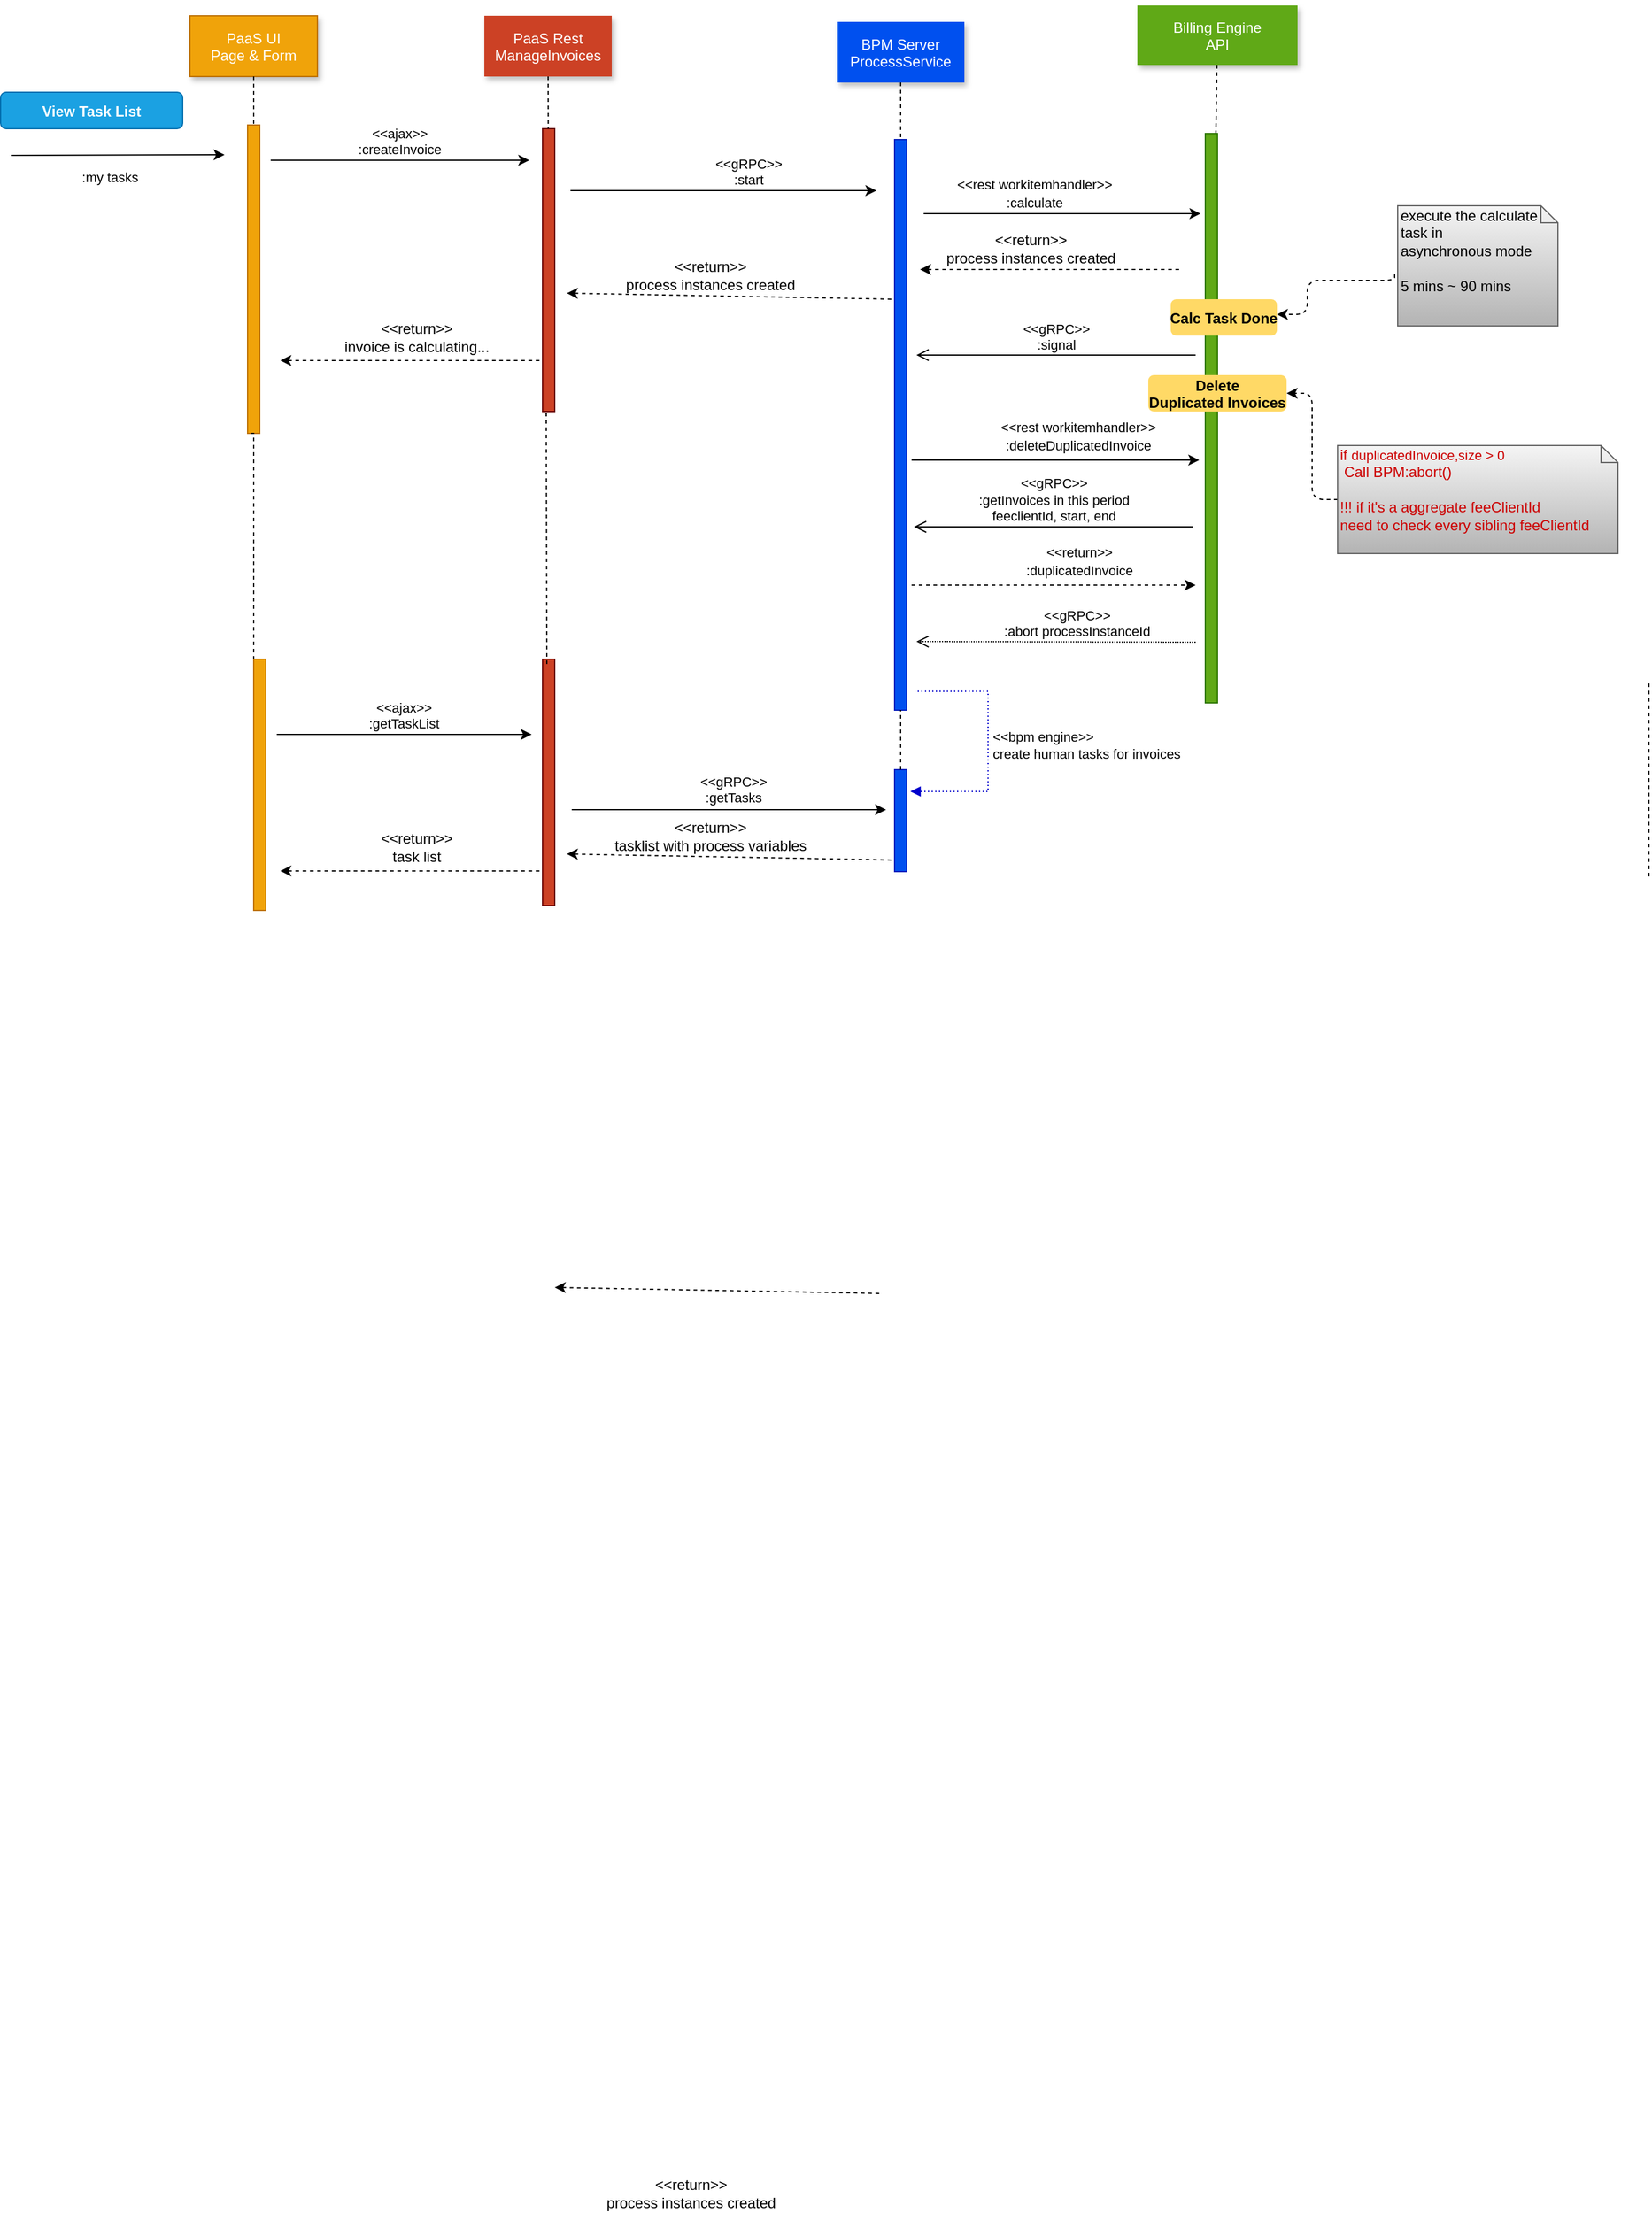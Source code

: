 <mxfile pages="1" version="11.2.1" type="github"><diagram name="Page-1" id="9361dd3d-8414-5efd-6122-117bd74ce7a7"><mxGraphModel dx="1822" dy="775" grid="0" gridSize="10" guides="1" tooltips="1" connect="1" arrows="1" fold="1" page="0" pageScale="1.5" pageWidth="826" pageHeight="1169" background="none" math="0" shadow="0"><root><mxCell id="0"/><mxCell id="1" parent="0"/><mxCell id="81" value="" style="edgeStyle=elbowEdgeStyle;elbow=horizontal;endArrow=none;dashed=1" parent="1" edge="1"><mxGeometry x="1460" y="437.894" width="100" height="100" as="geometry"><mxPoint x="1354.5" y="610" as="sourcePoint"/><mxPoint x="1354.5" y="770" as="targetPoint"/></mxGeometry></mxCell><mxCell id="2" value="" style="fillColor=#f0a30a;strokeColor=#BD7000;fontColor=#ffffff;" parent="1" vertex="1"><mxGeometry x="200" y="150" width="10" height="254" as="geometry"/></mxCell><mxCell id="4" value="PaaS UI&#10;Page &amp; Form" style="shadow=1;fillColor=#f0a30a;strokeColor=#BD7000;fontColor=#ffffff;" parent="1" vertex="1"><mxGeometry x="152.5" y="60" width="105" height="50" as="geometry"/></mxCell><mxCell id="6" value="" style="fillColor=#CC4125;strokeColor=#660000" parent="1" vertex="1"><mxGeometry x="443" y="153" width="10" height="233" as="geometry"/></mxCell><mxCell id="7" value="PaaS Rest&#10;ManageInvoices" style="shadow=1;fillColor=#CC4125;strokeColor=none;fontColor=#FFFFFF;" parent="1" vertex="1"><mxGeometry x="395" y="60" width="105" height="50" as="geometry"/></mxCell><mxCell id="8" value="" style="edgeStyle=none;endArrow=none;dashed=1" parent="1" source="7" target="6" edge="1"><mxGeometry x="272.335" y="165" width="100" height="100" as="geometry"><mxPoint x="347.259" y="110" as="sourcePoint"/><mxPoint x="347.576" y="165" as="targetPoint"/></mxGeometry></mxCell><mxCell id="9" value="&lt;&lt;ajax&gt;&gt;&#10;:createInvoice" style="edgeStyle=none;verticalLabelPosition=top;verticalAlign=bottom;" parent="1" edge="1"><mxGeometry x="220" y="92" width="100" height="100" as="geometry"><mxPoint x="219" y="179" as="sourcePoint"/><mxPoint x="432" y="179" as="targetPoint"/></mxGeometry></mxCell><mxCell id="12" value="" style="edgeStyle=none;verticalLabelPosition=top;verticalAlign=bottom;labelPosition=left;align=right;endArrow=none;startArrow=classic;dashed=1;" parent="1" edge="1"><mxGeometry x="114" y="110.259" width="100" height="100" as="geometry"><mxPoint x="463" y="288.5" as="sourcePoint"/><mxPoint x="733" y="293.5" as="targetPoint"/><Array as="points"/></mxGeometry></mxCell><mxCell id="tGJTucES7N9YkF1bvA4Q-117" value="&amp;lt;&amp;lt;return&amp;gt;&amp;gt;&lt;br&gt;process instances created" style="text;html=1;resizable=0;points=[];align=center;verticalAlign=middle;labelBackgroundColor=#ffffff;" parent="12" vertex="1" connectable="0"><mxGeometry relative="1" as="geometry"><mxPoint x="-17" y="-17" as="offset"/></mxGeometry></mxCell><mxCell id="tGJTucES7N9YkF1bvA4Q-99" style="edgeStyle=orthogonalEdgeStyle;rounded=0;orthogonalLoop=1;jettySize=auto;html=1;" parent="1" edge="1"><mxGeometry relative="1" as="geometry"><mxPoint x="757" y="223" as="sourcePoint"/><mxPoint x="985" y="223" as="targetPoint"/><Array as="points"><mxPoint x="954" y="223"/><mxPoint x="954" y="223"/></Array></mxGeometry></mxCell><mxCell id="tGJTucES7N9YkF1bvA4Q-103" value="&lt;span style=&quot;font-size: 11px&quot;&gt;&amp;lt;&amp;lt;rest workitemhandler&amp;gt;&amp;gt;&lt;/span&gt;&lt;br style=&quot;padding: 0px ; margin: 0px ; font-size: 11px&quot;&gt;&lt;span style=&quot;font-size: 11px&quot;&gt;:calculate&lt;/span&gt;" style="text;html=1;resizable=0;points=[];align=center;verticalAlign=middle;labelBackgroundColor=#ffffff;" parent="tGJTucES7N9YkF1bvA4Q-99" vertex="1" connectable="0"><mxGeometry x="0.211" y="2" relative="1" as="geometry"><mxPoint x="-47.5" y="-15" as="offset"/></mxGeometry></mxCell><mxCell id="21" value="" style="fillColor=#0050ef;strokeColor=#001DBC;fontColor=#ffffff;" parent="1" vertex="1"><mxGeometry x="733" y="162" width="10" height="470" as="geometry"/></mxCell><mxCell id="22" value="BPM Server&#10;ProcessService" style="shadow=1;fillColor=#0050EF;strokeColor=none;fontColor=#FFFFFF;" parent="1" vertex="1"><mxGeometry x="685.5" y="65" width="105" height="50" as="geometry"/></mxCell><mxCell id="23" value="" style="edgeStyle=none;endArrow=none;dashed=1" parent="1" source="22" target="21" edge="1"><mxGeometry x="614.488" y="175.0" width="100" height="100" as="geometry"><mxPoint x="674.653" y="110" as="sourcePoint"/><mxPoint x="674.653" y="260" as="targetPoint"/></mxGeometry></mxCell><mxCell id="24" value="Billing Engine&#10;API" style="shadow=1;fillColor=#60A917;strokeColor=none;fontColor=#FFFFFF;" parent="1" vertex="1"><mxGeometry x="933" y="51.5" width="132" height="49" as="geometry"/></mxCell><mxCell id="25" value="" style="edgeStyle=none;endArrow=none;dashed=1" parent="1" source="24" target="26" edge="1"><mxGeometry x="727.335" y="165" width="100" height="100" as="geometry"><mxPoint x="802.259" y="110" as="sourcePoint"/><mxPoint x="802.576" y="165" as="targetPoint"/></mxGeometry></mxCell><mxCell id="26" value="" style="fillColor=#60a917;strokeColor=#2D7600;fontColor=#ffffff;" parent="1" vertex="1"><mxGeometry x="989" y="157" width="10" height="469" as="geometry"/></mxCell><mxCell id="27" value="&lt;&lt;gRPC&gt;&gt;&#10;:start" style="edgeStyle=elbowEdgeStyle;elbow=vertical;verticalLabelPosition=top;verticalAlign=bottom;" parent="1" edge="1"><mxGeometry width="100" height="100" as="geometry"><mxPoint x="466" y="204" as="sourcePoint"/><mxPoint x="718" y="204" as="targetPoint"/><Array as="points"><mxPoint x="578" y="204"/><mxPoint x="613" y="212"/><mxPoint x="645" y="299"/><mxPoint x="590" y="270"/></Array><mxPoint x="21" as="offset"/></mxGeometry></mxCell><mxCell id="33" value="" style="edgeStyle=elbowEdgeStyle;elbow=horizontal;endArrow=none;dashed=1" parent="1" source="4" target="2" edge="1"><mxGeometry x="230.0" y="310" width="100" height="100" as="geometry"><mxPoint x="230.0" y="410" as="sourcePoint"/><mxPoint x="330" y="310" as="targetPoint"/></mxGeometry></mxCell><mxCell id="tGJTucES7N9YkF1bvA4Q-108" style="edgeStyle=orthogonalEdgeStyle;rounded=1;orthogonalLoop=1;jettySize=auto;html=1;dashed=1;exitX=-0.019;exitY=0.571;exitDx=0;exitDy=0;exitPerimeter=0;entryX=1;entryY=0.417;entryDx=0;entryDy=0;entryPerimeter=0;" parent="1" source="tGJTucES7N9YkF1bvA4Q-104" target="tGJTucES7N9YkF1bvA4Q-109" edge="1"><mxGeometry relative="1" as="geometry"><mxPoint x="1056" y="312" as="targetPoint"/><Array as="points"><mxPoint x="1145" y="278"/><mxPoint x="1073" y="278"/><mxPoint x="1073" y="306"/></Array></mxGeometry></mxCell><mxCell id="tGJTucES7N9YkF1bvA4Q-104" value="execute the calculate task in asynchronous&amp;nbsp;mode&lt;br&gt;&lt;br&gt;5 mins ~ 90 mins" style="shape=note;whiteSpace=wrap;html=1;size=14;verticalAlign=top;align=left;spacingTop=-6;gradientColor=#b3b3b3;fillColor=#f5f5f5;strokeColor=#666666;" parent="1" vertex="1"><mxGeometry x="1147.5" y="216.5" width="132" height="99" as="geometry"/></mxCell><mxCell id="tGJTucES7N9YkF1bvA4Q-109" value="Calc Task Done" style="rounded=1;fontStyle=1;fillColor=#FFD966;strokeColor=none" parent="1" vertex="1"><mxGeometry x="960.5" y="293.5" width="87.5" height="30" as="geometry"/></mxCell><mxCell id="tGJTucES7N9YkF1bvA4Q-113" value="&amp;lt;&amp;lt;gRPC&amp;gt;&amp;gt;&lt;br&gt;:signal" style="html=1;verticalAlign=bottom;endArrow=open;endSize=8;" parent="1" edge="1"><mxGeometry relative="1" as="geometry"><mxPoint x="981" y="339.5" as="sourcePoint"/><mxPoint x="751" y="339.5" as="targetPoint"/></mxGeometry></mxCell><mxCell id="tGJTucES7N9YkF1bvA4Q-114" style="edgeStyle=orthogonalEdgeStyle;rounded=0;orthogonalLoop=1;jettySize=auto;html=1;" parent="1" edge="1"><mxGeometry relative="1" as="geometry"><mxPoint x="754" y="426" as="sourcePoint"/><mxPoint x="984" y="426" as="targetPoint"/><Array as="points"><mxPoint x="747" y="426"/></Array></mxGeometry></mxCell><mxCell id="tGJTucES7N9YkF1bvA4Q-116" value="&lt;span style=&quot;font-size: 11px&quot;&gt;&amp;lt;&amp;lt;rest workitemhandler&amp;gt;&amp;gt;&lt;/span&gt;&lt;br style=&quot;padding: 0px ; margin: 0px ; font-size: 11px&quot;&gt;&lt;span style=&quot;font-size: 11px&quot;&gt;:deleteDuplicatedInvoice&lt;/span&gt;" style="text;html=1;resizable=0;points=[];align=center;verticalAlign=middle;labelBackgroundColor=#ffffff;" parent="tGJTucES7N9YkF1bvA4Q-114" vertex="1" connectable="0"><mxGeometry x="0.119" relative="1" as="geometry"><mxPoint x="7" y="-20" as="offset"/></mxGeometry></mxCell><mxCell id="tGJTucES7N9YkF1bvA4Q-118" value="" style="edgeStyle=none;verticalLabelPosition=top;verticalAlign=bottom;labelPosition=left;align=right;endArrow=none;startArrow=classic;dashed=1;" parent="1" edge="1"><mxGeometry x="127" y="157.759" width="100" height="100" as="geometry"><mxPoint x="227" y="344" as="sourcePoint"/><mxPoint x="443" y="344" as="targetPoint"/><Array as="points"><mxPoint x="327" y="344"/><mxPoint x="347" y="344"/><mxPoint x="402" y="344"/></Array></mxGeometry></mxCell><mxCell id="tGJTucES7N9YkF1bvA4Q-120" value="&amp;lt;&amp;lt;return&amp;gt;&amp;gt;&lt;br&gt;invoice is calculating..." style="text;html=1;resizable=0;points=[];align=center;verticalAlign=middle;labelBackgroundColor=#ffffff;" parent="tGJTucES7N9YkF1bvA4Q-118" vertex="1" connectable="0"><mxGeometry relative="1" as="geometry"><mxPoint x="3.5" y="-19.5" as="offset"/></mxGeometry></mxCell><mxCell id="tGJTucES7N9YkF1bvA4Q-121" value="" style="html=1;points=[];perimeter=orthogonalPerimeter;fillColor=#0050ef;strokeColor=#001DBC;fontColor=#ffffff;" parent="1" vertex="1"><mxGeometry x="733" y="681" width="10" height="84" as="geometry"/></mxCell><mxCell id="tGJTucES7N9YkF1bvA4Q-122" value="&amp;lt;&amp;lt;bpm engine&amp;gt;&amp;gt;&lt;br&gt;create human tasks for invoices" style="edgeStyle=orthogonalEdgeStyle;html=1;align=left;spacingLeft=2;endArrow=block;rounded=0;dashed=1;dashPattern=1 2;strokeColor=#0000CC;" parent="1" edge="1"><mxGeometry relative="1" as="geometry"><mxPoint x="752" y="616.5" as="sourcePoint"/><Array as="points"><mxPoint x="810" y="617"/><mxPoint x="810" y="699"/></Array><mxPoint x="746" y="699" as="targetPoint"/></mxGeometry></mxCell><mxCell id="tGJTucES7N9YkF1bvA4Q-125" value="" style="edgeStyle=none;endArrow=none;dashed=1;entryX=0.5;entryY=1;entryDx=0;entryDy=0;" parent="1" source="tGJTucES7N9YkF1bvA4Q-121" target="21" edge="1"><mxGeometry x="624.488" y="185.0" width="100" height="100" as="geometry"><mxPoint x="738" y="679" as="sourcePoint"/><mxPoint x="743" y="623" as="targetPoint"/></mxGeometry></mxCell><mxCell id="tGJTucES7N9YkF1bvA4Q-126" value="" style="fillColor=#f0a30a;strokeColor=#BD7000;fontColor=#ffffff;" parent="1" vertex="1"><mxGeometry x="205" y="590" width="10" height="207" as="geometry"/></mxCell><mxCell id="tGJTucES7N9YkF1bvA4Q-127" value="&amp;lt;&amp;lt;gRPC&amp;gt;&amp;gt;&lt;br&gt;:getInvoices in this period&lt;br&gt;feeclientId, start, end" style="html=1;verticalAlign=bottom;endArrow=open;endSize=8;rounded=1;" parent="1" edge="1"><mxGeometry relative="1" as="geometry"><mxPoint x="979" y="481" as="sourcePoint"/><mxPoint x="749" y="481" as="targetPoint"/></mxGeometry></mxCell><mxCell id="tGJTucES7N9YkF1bvA4Q-128" style="edgeStyle=orthogonalEdgeStyle;rounded=0;orthogonalLoop=1;jettySize=auto;html=1;dashed=1;" parent="1" edge="1"><mxGeometry relative="1" as="geometry"><mxPoint x="747" y="529" as="sourcePoint"/><mxPoint x="981" y="529" as="targetPoint"/><Array as="points"><mxPoint x="747" y="529"/></Array></mxGeometry></mxCell><mxCell id="tGJTucES7N9YkF1bvA4Q-129" value="&lt;span style=&quot;font-size: 11px&quot;&gt;&amp;lt;&amp;lt;return&amp;gt;&amp;gt;&lt;/span&gt;&lt;br style=&quot;padding: 0px ; margin: 0px ; font-size: 11px&quot;&gt;&lt;span style=&quot;font-size: 11px&quot;&gt;:duplicatedInvoice&lt;/span&gt;" style="text;html=1;resizable=0;points=[];align=center;verticalAlign=middle;labelBackgroundColor=#ffffff;" parent="tGJTucES7N9YkF1bvA4Q-128" vertex="1" connectable="0"><mxGeometry x="0.119" relative="1" as="geometry"><mxPoint x="7" y="-20" as="offset"/></mxGeometry></mxCell><mxCell id="tGJTucES7N9YkF1bvA4Q-150" style="edgeStyle=orthogonalEdgeStyle;rounded=1;orthogonalLoop=1;jettySize=auto;html=1;entryX=1;entryY=0.5;entryDx=0;entryDy=0;dashed=1;fontColor=#CC0000;" parent="1" source="tGJTucES7N9YkF1bvA4Q-130" target="tGJTucES7N9YkF1bvA4Q-143" edge="1"><mxGeometry relative="1" as="geometry"/></mxCell><mxCell id="tGJTucES7N9YkF1bvA4Q-130" value="if&amp;nbsp;&lt;span style=&quot;font-size: 11px ; text-align: center ; white-space: nowrap&quot;&gt;duplicatedInvoice,size &amp;gt; 0&lt;/span&gt;&lt;br&gt;&amp;nbsp;Call BPM:abort()&lt;br&gt;&lt;br&gt;!!! if it's a aggregate feeClientId&lt;br&gt;need to check every sibling feeClientId&lt;br&gt;&amp;nbsp;" style="shape=note;whiteSpace=wrap;html=1;size=14;verticalAlign=top;align=left;spacingTop=-6;gradientColor=#b3b3b3;fillColor=#f5f5f5;strokeColor=#666666;fontColor=#CC0000;" parent="1" vertex="1"><mxGeometry x="1098" y="414" width="231" height="89" as="geometry"/></mxCell><mxCell id="tGJTucES7N9YkF1bvA4Q-132" value="&amp;lt;&amp;lt;gRPC&amp;gt;&amp;gt;&lt;br&gt;:abort processInstanceId" style="html=1;verticalAlign=bottom;endArrow=open;endSize=8;rounded=1;dashed=1;dashPattern=1 1;" parent="1" edge="1"><mxGeometry x="-0.146" relative="1" as="geometry"><mxPoint x="981" y="576" as="sourcePoint"/><mxPoint x="751" y="575.5" as="targetPoint"/><mxPoint as="offset"/></mxGeometry></mxCell><mxCell id="tGJTucES7N9YkF1bvA4Q-133" value=":my tasks" style="edgeStyle=none;verticalLabelPosition=top;verticalAlign=bottom;labelPosition=left;align=right" parent="1" edge="1"><mxGeometry x="-19" y="25" width="100" height="100" as="geometry"><mxPoint x="5" y="175" as="sourcePoint"/><mxPoint x="181" y="174.5" as="targetPoint"/><Array as="points"/><mxPoint x="19" y="27" as="offset"/></mxGeometry></mxCell><mxCell id="tGJTucES7N9YkF1bvA4Q-134" value="" style="edgeStyle=elbowEdgeStyle;elbow=horizontal;endArrow=none;dashed=1;exitX=0.25;exitY=1;exitDx=0;exitDy=0;rounded=0;" parent="1" source="2" target="tGJTucES7N9YkF1bvA4Q-126" edge="1"><mxGeometry x="240.0" y="320" width="100" height="100" as="geometry"><mxPoint x="178" y="554" as="sourcePoint"/><mxPoint x="215" y="892" as="targetPoint"/><Array as="points"><mxPoint x="205" y="620"/></Array></mxGeometry></mxCell><mxCell id="tGJTucES7N9YkF1bvA4Q-137" value="&lt;&lt;ajax&gt;&gt;&#10;:getTaskList" style="edgeStyle=none;verticalLabelPosition=top;verticalAlign=bottom;" parent="1" edge="1"><mxGeometry x="222" y="562" width="100" height="100" as="geometry"><mxPoint x="224" y="652" as="sourcePoint"/><mxPoint x="434" y="652" as="targetPoint"/></mxGeometry></mxCell><mxCell id="tGJTucES7N9YkF1bvA4Q-138" value="&lt;&lt;gRPC&gt;&gt;&#10;:getTasks" style="edgeStyle=elbowEdgeStyle;elbow=vertical;verticalLabelPosition=top;verticalAlign=bottom;" parent="1" edge="1"><mxGeometry x="5" y="415" width="100" height="100" as="geometry"><mxPoint x="467" y="714" as="sourcePoint"/><mxPoint x="726" y="714" as="targetPoint"/><Array as="points"><mxPoint x="650" y="714"/><mxPoint x="595" y="685"/></Array><mxPoint x="4" y="-1" as="offset"/></mxGeometry></mxCell><mxCell id="tGJTucES7N9YkF1bvA4Q-139" value="" style="edgeStyle=none;verticalLabelPosition=top;verticalAlign=bottom;labelPosition=left;align=right;endArrow=none;startArrow=classic;dashed=1;" parent="1" edge="1"><mxGeometry x="104" y="929.259" width="100" height="100" as="geometry"><mxPoint x="453" y="1107.5" as="sourcePoint"/><mxPoint x="723" y="1112.5" as="targetPoint"/></mxGeometry></mxCell><mxCell id="tGJTucES7N9YkF1bvA4Q-140" value="&amp;lt;&amp;lt;return&amp;gt;&amp;gt;&lt;br&gt;process instances created" style="text;html=1;resizable=0;points=[];align=center;verticalAlign=middle;labelBackgroundColor=#ffffff;" parent="tGJTucES7N9YkF1bvA4Q-139" vertex="1" connectable="0"><mxGeometry relative="1" as="geometry"><mxPoint x="-23" y="744" as="offset"/></mxGeometry></mxCell><mxCell id="tGJTucES7N9YkF1bvA4Q-141" value="" style="edgeStyle=none;verticalLabelPosition=top;verticalAlign=bottom;labelPosition=left;align=right;endArrow=none;startArrow=classic;dashed=1;" parent="1" edge="1"><mxGeometry x="370" y="90.259" width="100" height="100" as="geometry"><mxPoint x="754" y="269" as="sourcePoint"/><mxPoint x="969" y="269" as="targetPoint"/></mxGeometry></mxCell><mxCell id="tGJTucES7N9YkF1bvA4Q-142" value="&amp;lt;&amp;lt;return&amp;gt;&amp;gt;&lt;br&gt;process instances created" style="text;html=1;resizable=0;points=[];align=center;verticalAlign=middle;labelBackgroundColor=#ffffff;" parent="tGJTucES7N9YkF1bvA4Q-141" vertex="1" connectable="0"><mxGeometry relative="1" as="geometry"><mxPoint x="-17" y="-17" as="offset"/></mxGeometry></mxCell><mxCell id="tGJTucES7N9YkF1bvA4Q-143" value="Delete &#10;Duplicated Invoices" style="rounded=1;fontStyle=1;fillColor=#FFD966;strokeColor=none" parent="1" vertex="1"><mxGeometry x="942" y="356" width="114" height="30" as="geometry"/></mxCell><mxCell id="tGJTucES7N9YkF1bvA4Q-135" value="" style="fillColor=#CC4125;strokeColor=#660000" parent="1" vertex="1"><mxGeometry x="443" y="590" width="10" height="203" as="geometry"/></mxCell><mxCell id="tGJTucES7N9YkF1bvA4Q-151" value="" style="edgeStyle=elbowEdgeStyle;elbow=horizontal;endArrow=none;dashed=1;exitX=0.25;exitY=1;exitDx=0;exitDy=0;rounded=0;entryX=0.25;entryY=1;entryDx=0;entryDy=0;" parent="1" target="6" edge="1"><mxGeometry x="483.5" y="433" width="100" height="100" as="geometry"><mxPoint x="446.5" y="594" as="sourcePoint"/><mxPoint x="447" y="913" as="targetPoint"/><Array as="points"><mxPoint x="446" y="489"/></Array></mxGeometry></mxCell><mxCell id="tGJTucES7N9YkF1bvA4Q-153" value="" style="edgeStyle=none;verticalLabelPosition=top;verticalAlign=bottom;labelPosition=left;align=right;endArrow=none;startArrow=classic;dashed=1;" parent="1" edge="1"><mxGeometry x="114" y="572.259" width="100" height="100" as="geometry"><mxPoint x="463" y="750.5" as="sourcePoint"/><mxPoint x="733" y="755.5" as="targetPoint"/><Array as="points"/></mxGeometry></mxCell><mxCell id="tGJTucES7N9YkF1bvA4Q-154" value="&amp;lt;&amp;lt;return&amp;gt;&amp;gt;&lt;br&gt;tasklist with process variables" style="text;html=1;resizable=0;points=[];align=center;verticalAlign=middle;labelBackgroundColor=#ffffff;" parent="tGJTucES7N9YkF1bvA4Q-153" vertex="1" connectable="0"><mxGeometry relative="1" as="geometry"><mxPoint x="-17" y="-17" as="offset"/></mxGeometry></mxCell><mxCell id="tGJTucES7N9YkF1bvA4Q-155" value="View Task List" style="rounded=1;fontStyle=1;fillColor=#1ba1e2;strokeColor=#006EAF;fontColor=#ffffff;" parent="1" vertex="1"><mxGeometry x="-3.5" y="123" width="150" height="30" as="geometry"/></mxCell><mxCell id="tGJTucES7N9YkF1bvA4Q-157" value="" style="edgeStyle=none;verticalLabelPosition=top;verticalAlign=bottom;labelPosition=left;align=right;endArrow=none;startArrow=classic;dashed=1;" parent="1" edge="1"><mxGeometry x="127" y="578.259" width="100" height="100" as="geometry"><mxPoint x="227" y="764.5" as="sourcePoint"/><mxPoint x="443" y="764.5" as="targetPoint"/><Array as="points"><mxPoint x="327" y="764.5"/><mxPoint x="347" y="764.5"/><mxPoint x="402" y="764.5"/></Array></mxGeometry></mxCell><mxCell id="tGJTucES7N9YkF1bvA4Q-158" value="&amp;lt;&amp;lt;return&amp;gt;&amp;gt;&lt;br&gt;task list" style="text;html=1;resizable=0;points=[];align=center;verticalAlign=middle;labelBackgroundColor=#ffffff;" parent="tGJTucES7N9YkF1bvA4Q-157" vertex="1" connectable="0"><mxGeometry relative="1" as="geometry"><mxPoint x="3.5" y="-19.5" as="offset"/></mxGeometry></mxCell></root></mxGraphModel></diagram></mxfile>